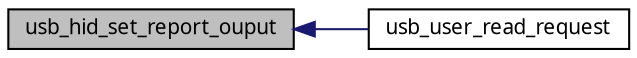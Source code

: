 digraph G
{
  edge [fontname="FreeSans.ttf",fontsize=10,labelfontname="FreeSans.ttf",labelfontsize=10];
  node [fontname="FreeSans.ttf",fontsize=10,shape=record];
  rankdir=LR;
  Node1 [label="usb_hid_set_report_ouput",height=0.2,width=0.4,color="black", fillcolor="grey75", style="filled" fontcolor="black"];
  Node1 -> Node2 [dir=back,color="midnightblue",fontsize=10,style="solid",fontname="FreeSans.ttf"];
  Node2 [label="usb_user_read_request",height=0.2,width=0.4,color="black", fillcolor="white", style="filled",URL="$a00043.html#891686bffe085d03e8655ab90655a113",tooltip="This function checks the specific request and if known then processes it"];
}
